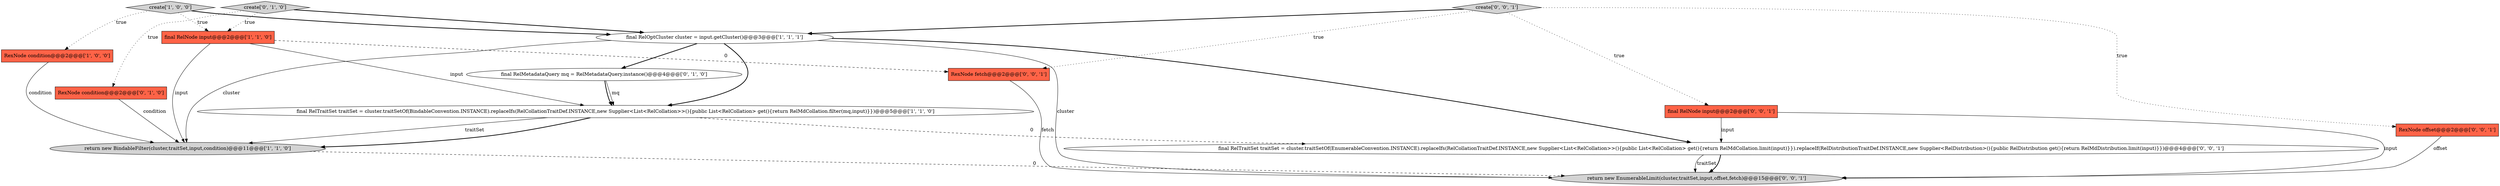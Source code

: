 digraph {
13 [style = filled, label = "RexNode fetch@@@2@@@['0', '0', '1']", fillcolor = tomato, shape = box image = "AAA0AAABBB3BBB"];
0 [style = filled, label = "RexNode condition@@@2@@@['1', '0', '0']", fillcolor = tomato, shape = box image = "AAA0AAABBB1BBB"];
4 [style = filled, label = "return new BindableFilter(cluster,traitSet,input,condition)@@@11@@@['1', '1', '0']", fillcolor = lightgray, shape = ellipse image = "AAA0AAABBB1BBB"];
8 [style = filled, label = "create['0', '1', '0']", fillcolor = lightgray, shape = diamond image = "AAA0AAABBB2BBB"];
9 [style = filled, label = "create['0', '0', '1']", fillcolor = lightgray, shape = diamond image = "AAA0AAABBB3BBB"];
2 [style = filled, label = "create['1', '0', '0']", fillcolor = lightgray, shape = diamond image = "AAA0AAABBB1BBB"];
11 [style = filled, label = "final RelTraitSet traitSet = cluster.traitSetOf(EnumerableConvention.INSTANCE).replaceIfs(RelCollationTraitDef.INSTANCE,new Supplier<List<RelCollation>>(){public List<RelCollation> get(){return RelMdCollation.limit(input)}}).replaceIf(RelDistributionTraitDef.INSTANCE,new Supplier<RelDistribution>(){public RelDistribution get(){return RelMdDistribution.limit(input)}})@@@4@@@['0', '0', '1']", fillcolor = white, shape = ellipse image = "AAA0AAABBB3BBB"];
5 [style = filled, label = "final RelOptCluster cluster = input.getCluster()@@@3@@@['1', '1', '1']", fillcolor = white, shape = ellipse image = "AAA0AAABBB1BBB"];
10 [style = filled, label = "RexNode offset@@@2@@@['0', '0', '1']", fillcolor = tomato, shape = box image = "AAA0AAABBB3BBB"];
14 [style = filled, label = "return new EnumerableLimit(cluster,traitSet,input,offset,fetch)@@@15@@@['0', '0', '1']", fillcolor = lightgray, shape = ellipse image = "AAA0AAABBB3BBB"];
1 [style = filled, label = "final RelTraitSet traitSet = cluster.traitSetOf(BindableConvention.INSTANCE).replaceIfs(RelCollationTraitDef.INSTANCE,new Supplier<List<RelCollation>>(){public List<RelCollation> get(){return RelMdCollation.filter(mq,input)}})@@@5@@@['1', '1', '0']", fillcolor = white, shape = ellipse image = "AAA0AAABBB1BBB"];
3 [style = filled, label = "final RelNode input@@@2@@@['1', '1', '0']", fillcolor = tomato, shape = box image = "AAA0AAABBB1BBB"];
7 [style = filled, label = "final RelMetadataQuery mq = RelMetadataQuery.instance()@@@4@@@['0', '1', '0']", fillcolor = white, shape = ellipse image = "AAA1AAABBB2BBB"];
6 [style = filled, label = "RexNode condition@@@2@@@['0', '1', '0']", fillcolor = tomato, shape = box image = "AAA0AAABBB2BBB"];
12 [style = filled, label = "final RelNode input@@@2@@@['0', '0', '1']", fillcolor = tomato, shape = box image = "AAA0AAABBB3BBB"];
2->3 [style = dotted, label="true"];
4->14 [style = dashed, label="0"];
1->11 [style = dashed, label="0"];
3->4 [style = solid, label="input"];
8->5 [style = bold, label=""];
11->14 [style = solid, label="traitSet"];
2->5 [style = bold, label=""];
0->4 [style = solid, label="condition"];
5->1 [style = bold, label=""];
8->6 [style = dotted, label="true"];
9->13 [style = dotted, label="true"];
5->14 [style = solid, label="cluster"];
1->4 [style = solid, label="traitSet"];
3->1 [style = solid, label="input"];
6->4 [style = solid, label="condition"];
3->13 [style = dashed, label="0"];
11->14 [style = bold, label=""];
9->10 [style = dotted, label="true"];
5->4 [style = solid, label="cluster"];
5->11 [style = bold, label=""];
13->14 [style = solid, label="fetch"];
12->11 [style = solid, label="input"];
1->4 [style = bold, label=""];
12->14 [style = solid, label="input"];
8->3 [style = dotted, label="true"];
7->1 [style = bold, label=""];
2->0 [style = dotted, label="true"];
9->12 [style = dotted, label="true"];
7->1 [style = solid, label="mq"];
9->5 [style = bold, label=""];
10->14 [style = solid, label="offset"];
5->7 [style = bold, label=""];
}
